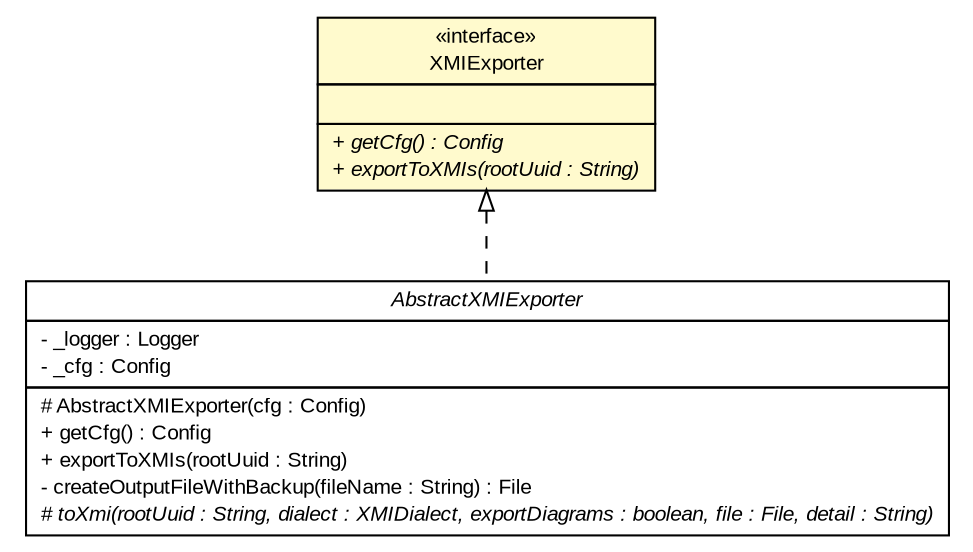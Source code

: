 #!/usr/local/bin/dot
#
# Class diagram 
# Generated by UMLGraph version R5_6_6-6-g3bdff0 (http://www.umlgraph.org/)
#

digraph G {
	edge [fontname="arial",fontsize=10,labelfontname="arial",labelfontsize=10];
	node [fontname="arial",fontsize=10,shape=plaintext];
	nodesep=0.25;
	ranksep=0.5;
	// org.tanjakostic.jcleancim.builder.XMIExporter
	c212529 [label=<<table title="org.tanjakostic.jcleancim.builder.XMIExporter" border="0" cellborder="1" cellspacing="0" cellpadding="2" port="p" bgcolor="lemonChiffon" href="./XMIExporter.html">
		<tr><td><table border="0" cellspacing="0" cellpadding="1">
<tr><td align="center" balign="center"> &#171;interface&#187; </td></tr>
<tr><td align="center" balign="center"> XMIExporter </td></tr>
		</table></td></tr>
		<tr><td><table border="0" cellspacing="0" cellpadding="1">
<tr><td align="left" balign="left">  </td></tr>
		</table></td></tr>
		<tr><td><table border="0" cellspacing="0" cellpadding="1">
<tr><td align="left" balign="left"><font face="Arial Italic" point-size="10.0"> + getCfg() : Config </font></td></tr>
<tr><td align="left" balign="left"><font face="Arial Italic" point-size="10.0"> + exportToXMIs(rootUuid : String) </font></td></tr>
		</table></td></tr>
		</table>>, URL="./XMIExporter.html", fontname="arial", fontcolor="black", fontsize=10.0];
	// org.tanjakostic.jcleancim.builder.AbstractXMIExporter
	c212536 [label=<<table title="org.tanjakostic.jcleancim.builder.AbstractXMIExporter" border="0" cellborder="1" cellspacing="0" cellpadding="2" port="p" href="./AbstractXMIExporter.html">
		<tr><td><table border="0" cellspacing="0" cellpadding="1">
<tr><td align="center" balign="center"><font face="Arial Italic"> AbstractXMIExporter </font></td></tr>
		</table></td></tr>
		<tr><td><table border="0" cellspacing="0" cellpadding="1">
<tr><td align="left" balign="left"> - _logger : Logger </td></tr>
<tr><td align="left" balign="left"> - _cfg : Config </td></tr>
		</table></td></tr>
		<tr><td><table border="0" cellspacing="0" cellpadding="1">
<tr><td align="left" balign="left"> # AbstractXMIExporter(cfg : Config) </td></tr>
<tr><td align="left" balign="left"> + getCfg() : Config </td></tr>
<tr><td align="left" balign="left"> + exportToXMIs(rootUuid : String) </td></tr>
<tr><td align="left" balign="left"> - createOutputFileWithBackup(fileName : String) : File </td></tr>
<tr><td align="left" balign="left"><font face="Arial Italic" point-size="10.0"> # toXmi(rootUuid : String, dialect : XMIDialect, exportDiagrams : boolean, file : File, detail : String) </font></td></tr>
		</table></td></tr>
		</table>>, URL="./AbstractXMIExporter.html", fontname="arial", fontcolor="black", fontsize=10.0];
	//org.tanjakostic.jcleancim.builder.AbstractXMIExporter implements org.tanjakostic.jcleancim.builder.XMIExporter
	c212529:p -> c212536:p [dir=back,arrowtail=empty,style=dashed];
}


